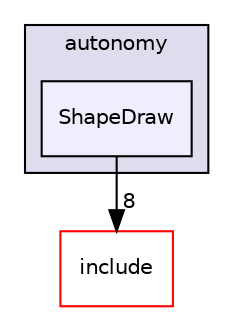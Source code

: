 digraph "/root/scrimmage/scrimmage/src/plugins/autonomy/ShapeDraw" {
  compound=true
  node [ fontsize="10", fontname="Helvetica"];
  edge [ labelfontsize="10", labelfontname="Helvetica"];
  subgraph clusterdir_9a5cd39d655c6343ef9bc0ff48b9632e {
    graph [ bgcolor="#ddddee", pencolor="black", label="autonomy" fontname="Helvetica", fontsize="10", URL="dir_9a5cd39d655c6343ef9bc0ff48b9632e.html"]
  dir_0265df33cb20eed40dd7b841658e0dd4 [shape=box, label="ShapeDraw", style="filled", fillcolor="#eeeeff", pencolor="black", URL="dir_0265df33cb20eed40dd7b841658e0dd4.html"];
  }
  dir_d44c64559bbebec7f509842c48db8b23 [shape=box label="include" fillcolor="white" style="filled" color="red" URL="dir_d44c64559bbebec7f509842c48db8b23.html"];
  dir_0265df33cb20eed40dd7b841658e0dd4->dir_d44c64559bbebec7f509842c48db8b23 [headlabel="8", labeldistance=1.5 headhref="dir_000187_000004.html"];
}
